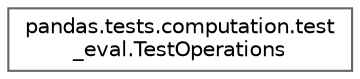 digraph "Graphical Class Hierarchy"
{
 // LATEX_PDF_SIZE
  bgcolor="transparent";
  edge [fontname=Helvetica,fontsize=10,labelfontname=Helvetica,labelfontsize=10];
  node [fontname=Helvetica,fontsize=10,shape=box,height=0.2,width=0.4];
  rankdir="LR";
  Node0 [id="Node000000",label="pandas.tests.computation.test\l_eval.TestOperations",height=0.2,width=0.4,color="grey40", fillcolor="white", style="filled",URL="$d4/db3/classpandas_1_1tests_1_1computation_1_1test__eval_1_1TestOperations.html",tooltip=" "];
}
